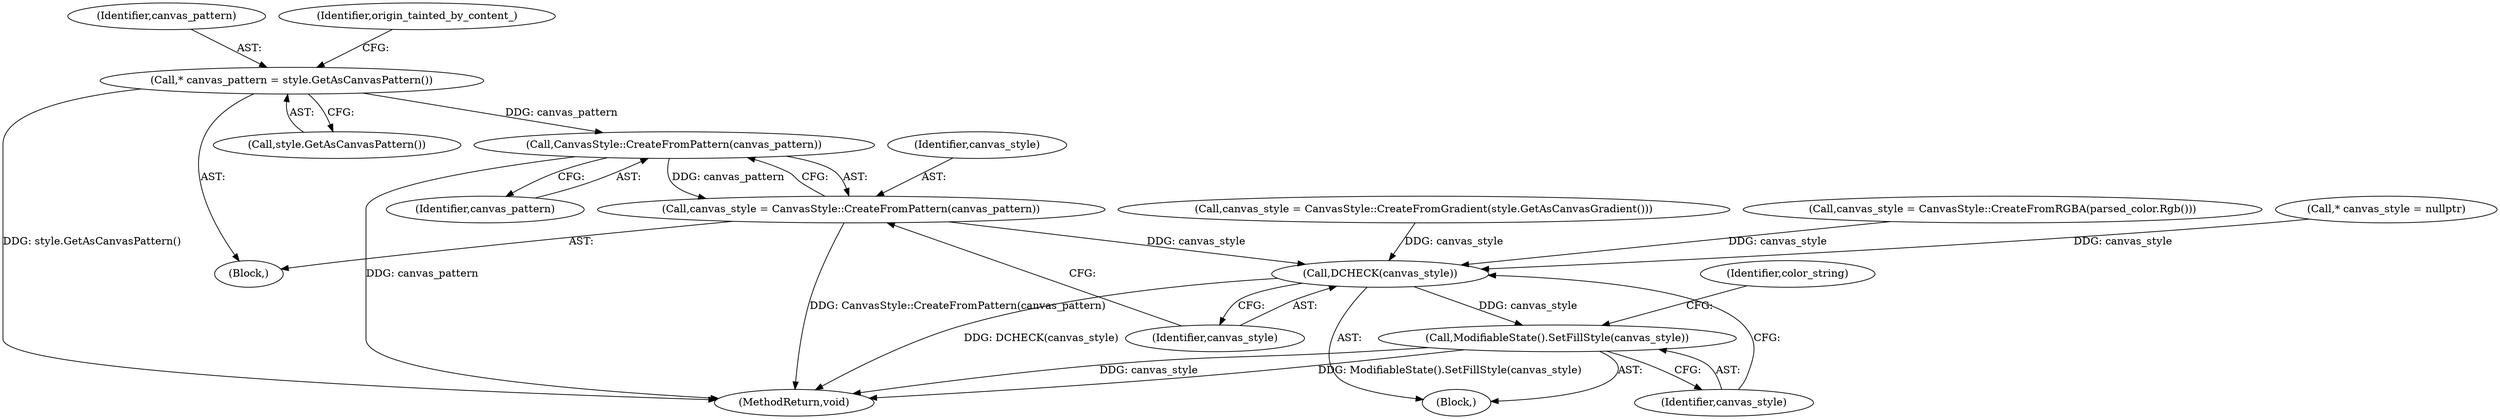 digraph "0_Chrome_6ed26f014f76f10e76e80636027a2db9dcbe1664_3@pointer" {
"1000174" [label="(Call,CanvasStyle::CreateFromPattern(canvas_pattern))"];
"1000157" [label="(Call,* canvas_pattern = style.GetAsCanvasPattern())"];
"1000172" [label="(Call,canvas_style = CanvasStyle::CreateFromPattern(canvas_pattern))"];
"1000176" [label="(Call,DCHECK(canvas_style))"];
"1000178" [label="(Call,ModifiableState().SetFillStyle(canvas_style))"];
"1000173" [label="(Identifier,canvas_style)"];
"1000102" [label="(Block,)"];
"1000172" [label="(Call,canvas_style = CanvasStyle::CreateFromPattern(canvas_pattern))"];
"1000158" [label="(Identifier,canvas_pattern)"];
"1000109" [label="(Call,* canvas_style = nullptr)"];
"1000157" [label="(Call,* canvas_pattern = style.GetAsCanvasPattern())"];
"1000175" [label="(Identifier,canvas_pattern)"];
"1000148" [label="(Call,canvas_style = CanvasStyle::CreateFromGradient(style.GetAsCanvasGradient()))"];
"1000174" [label="(Call,CanvasStyle::CreateFromPattern(canvas_pattern))"];
"1000155" [label="(Block,)"];
"1000159" [label="(Call,style.GetAsCanvasPattern())"];
"1000176" [label="(Call,DCHECK(canvas_style))"];
"1000178" [label="(Call,ModifiableState().SetFillStyle(canvas_style))"];
"1000140" [label="(Call,canvas_style = CanvasStyle::CreateFromRGBA(parsed_color.Rgb()))"];
"1000179" [label="(Identifier,canvas_style)"];
"1000181" [label="(Identifier,color_string)"];
"1000177" [label="(Identifier,canvas_style)"];
"1000183" [label="(MethodReturn,void)"];
"1000163" [label="(Identifier,origin_tainted_by_content_)"];
"1000174" -> "1000172"  [label="AST: "];
"1000174" -> "1000175"  [label="CFG: "];
"1000175" -> "1000174"  [label="AST: "];
"1000172" -> "1000174"  [label="CFG: "];
"1000174" -> "1000183"  [label="DDG: canvas_pattern"];
"1000174" -> "1000172"  [label="DDG: canvas_pattern"];
"1000157" -> "1000174"  [label="DDG: canvas_pattern"];
"1000157" -> "1000155"  [label="AST: "];
"1000157" -> "1000159"  [label="CFG: "];
"1000158" -> "1000157"  [label="AST: "];
"1000159" -> "1000157"  [label="AST: "];
"1000163" -> "1000157"  [label="CFG: "];
"1000157" -> "1000183"  [label="DDG: style.GetAsCanvasPattern()"];
"1000172" -> "1000155"  [label="AST: "];
"1000173" -> "1000172"  [label="AST: "];
"1000177" -> "1000172"  [label="CFG: "];
"1000172" -> "1000183"  [label="DDG: CanvasStyle::CreateFromPattern(canvas_pattern)"];
"1000172" -> "1000176"  [label="DDG: canvas_style"];
"1000176" -> "1000102"  [label="AST: "];
"1000176" -> "1000177"  [label="CFG: "];
"1000177" -> "1000176"  [label="AST: "];
"1000179" -> "1000176"  [label="CFG: "];
"1000176" -> "1000183"  [label="DDG: DCHECK(canvas_style)"];
"1000140" -> "1000176"  [label="DDG: canvas_style"];
"1000148" -> "1000176"  [label="DDG: canvas_style"];
"1000109" -> "1000176"  [label="DDG: canvas_style"];
"1000176" -> "1000178"  [label="DDG: canvas_style"];
"1000178" -> "1000102"  [label="AST: "];
"1000178" -> "1000179"  [label="CFG: "];
"1000179" -> "1000178"  [label="AST: "];
"1000181" -> "1000178"  [label="CFG: "];
"1000178" -> "1000183"  [label="DDG: ModifiableState().SetFillStyle(canvas_style)"];
"1000178" -> "1000183"  [label="DDG: canvas_style"];
}
